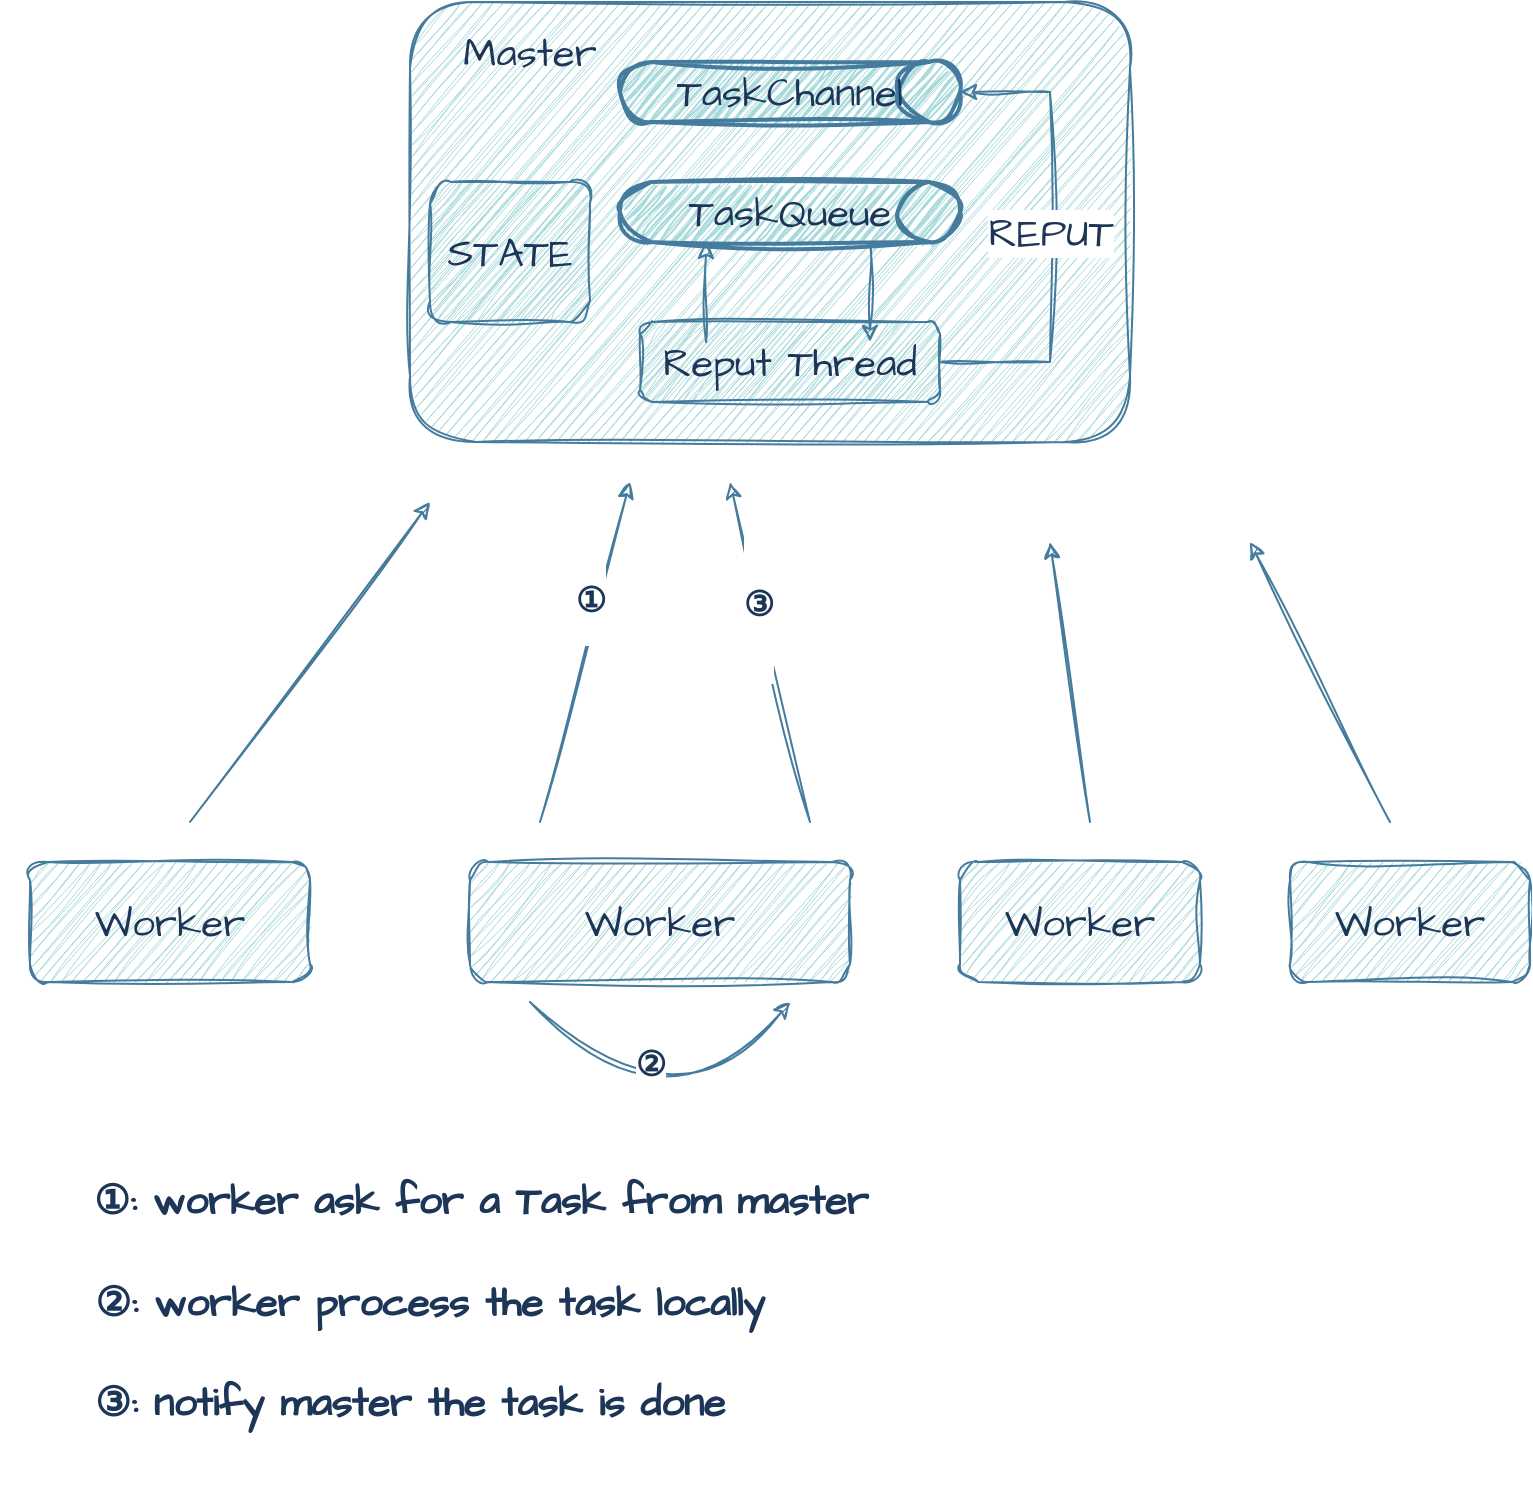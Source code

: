 <mxfile version="21.6.8" type="device">
  <diagram name="第 1 页" id="v5-lj0ooEPCEnK1Ayqrt">
    <mxGraphModel dx="1114" dy="894" grid="1" gridSize="10" guides="1" tooltips="1" connect="1" arrows="1" fold="1" page="1" pageScale="1" pageWidth="827" pageHeight="1169" math="0" shadow="0">
      <root>
        <mxCell id="0" />
        <mxCell id="1" parent="0" />
        <mxCell id="we0FFpKOKigPJUKoKnQc-2" value="" style="rounded=1;whiteSpace=wrap;html=1;sketch=1;hachureGap=4;jiggle=2;curveFitting=1;strokeColor=#457B9D;fontFamily=Architects Daughter;fontSource=https%3A%2F%2Ffonts.googleapis.com%2Fcss%3Ffamily%3DArchitects%2BDaughter;fontSize=20;fontColor=#1D3557;fillColor=#A8DADC;" vertex="1" parent="1">
          <mxGeometry x="240" y="200" width="360" height="220" as="geometry" />
        </mxCell>
        <mxCell id="we0FFpKOKigPJUKoKnQc-3" value="Worker" style="rounded=1;whiteSpace=wrap;html=1;sketch=1;hachureGap=4;jiggle=2;curveFitting=1;strokeColor=#457B9D;fontFamily=Architects Daughter;fontSource=https%3A%2F%2Ffonts.googleapis.com%2Fcss%3Ffamily%3DArchitects%2BDaughter;fontSize=20;fontColor=#1D3557;fillColor=#A8DADC;" vertex="1" parent="1">
          <mxGeometry x="50" y="630" width="140" height="60" as="geometry" />
        </mxCell>
        <mxCell id="we0FFpKOKigPJUKoKnQc-4" value="Master" style="text;html=1;strokeColor=none;fillColor=none;align=center;verticalAlign=middle;whiteSpace=wrap;rounded=0;fontSize=20;fontFamily=Architects Daughter;fontColor=#1D3557;" vertex="1" parent="1">
          <mxGeometry x="270" y="210" width="60" height="30" as="geometry" />
        </mxCell>
        <mxCell id="we0FFpKOKigPJUKoKnQc-5" value="Worker" style="rounded=1;whiteSpace=wrap;html=1;sketch=1;hachureGap=4;jiggle=2;curveFitting=1;strokeColor=#457B9D;fontFamily=Architects Daughter;fontSource=https%3A%2F%2Ffonts.googleapis.com%2Fcss%3Ffamily%3DArchitects%2BDaughter;fontSize=20;fontColor=#1D3557;fillColor=#A8DADC;" vertex="1" parent="1">
          <mxGeometry x="270" y="630" width="190" height="60" as="geometry" />
        </mxCell>
        <mxCell id="we0FFpKOKigPJUKoKnQc-6" value="Worker" style="rounded=1;whiteSpace=wrap;html=1;sketch=1;hachureGap=4;jiggle=2;curveFitting=1;strokeColor=#457B9D;fontFamily=Architects Daughter;fontSource=https%3A%2F%2Ffonts.googleapis.com%2Fcss%3Ffamily%3DArchitects%2BDaughter;fontSize=20;fontColor=#1D3557;fillColor=#A8DADC;" vertex="1" parent="1">
          <mxGeometry x="515" y="630" width="120" height="60" as="geometry" />
        </mxCell>
        <mxCell id="we0FFpKOKigPJUKoKnQc-7" value="Worker" style="rounded=1;whiteSpace=wrap;html=1;sketch=1;hachureGap=4;jiggle=2;curveFitting=1;strokeColor=#457B9D;fontFamily=Architects Daughter;fontSource=https%3A%2F%2Ffonts.googleapis.com%2Fcss%3Ffamily%3DArchitects%2BDaughter;fontSize=20;fontColor=#1D3557;fillColor=#A8DADC;" vertex="1" parent="1">
          <mxGeometry x="680" y="630" width="120" height="60" as="geometry" />
        </mxCell>
        <mxCell id="we0FFpKOKigPJUKoKnQc-16" value="TaskChannel" style="strokeWidth=2;html=1;shape=mxgraph.flowchart.direct_data;whiteSpace=wrap;sketch=1;hachureGap=4;jiggle=2;curveFitting=1;strokeColor=#457B9D;fontFamily=Architects Daughter;fontSource=https%3A%2F%2Ffonts.googleapis.com%2Fcss%3Ffamily%3DArchitects%2BDaughter;fontSize=20;fontColor=#1D3557;fillColor=#A8DADC;" vertex="1" parent="1">
          <mxGeometry x="345" y="230" width="170" height="30" as="geometry" />
        </mxCell>
        <mxCell id="we0FFpKOKigPJUKoKnQc-17" value="TaskQueue" style="strokeWidth=2;html=1;shape=mxgraph.flowchart.direct_data;whiteSpace=wrap;sketch=1;hachureGap=4;jiggle=2;curveFitting=1;strokeColor=#457B9D;fontFamily=Architects Daughter;fontSource=https%3A%2F%2Ffonts.googleapis.com%2Fcss%3Ffamily%3DArchitects%2BDaughter;fontSize=20;fontColor=#1D3557;fillColor=#A8DADC;" vertex="1" parent="1">
          <mxGeometry x="345" y="290" width="170" height="30" as="geometry" />
        </mxCell>
        <mxCell id="we0FFpKOKigPJUKoKnQc-22" style="edgeStyle=orthogonalEdgeStyle;rounded=0;sketch=1;hachureGap=4;jiggle=2;curveFitting=1;orthogonalLoop=1;jettySize=auto;html=1;entryX=1;entryY=0.5;entryDx=0;entryDy=0;entryPerimeter=0;strokeColor=#457B9D;fontFamily=Architects Daughter;fontSource=https%3A%2F%2Ffonts.googleapis.com%2Fcss%3Ffamily%3DArchitects%2BDaughter;fontSize=16;fontColor=#1D3557;fillColor=#A8DADC;" edge="1" parent="1" source="we0FFpKOKigPJUKoKnQc-18" target="we0FFpKOKigPJUKoKnQc-16">
          <mxGeometry relative="1" as="geometry">
            <Array as="points">
              <mxPoint x="560" y="380" />
              <mxPoint x="560" y="245" />
            </Array>
          </mxGeometry>
        </mxCell>
        <mxCell id="we0FFpKOKigPJUKoKnQc-23" value="REPUT" style="edgeLabel;html=1;align=center;verticalAlign=middle;resizable=0;points=[];fontSize=20;fontFamily=Architects Daughter;fontColor=#1D3557;" vertex="1" connectable="0" parent="we0FFpKOKigPJUKoKnQc-22">
          <mxGeometry x="0.027" relative="1" as="geometry">
            <mxPoint as="offset" />
          </mxGeometry>
        </mxCell>
        <mxCell id="we0FFpKOKigPJUKoKnQc-18" value="Reput Thread" style="rounded=1;whiteSpace=wrap;html=1;sketch=1;hachureGap=4;jiggle=2;curveFitting=1;strokeColor=#457B9D;fontFamily=Architects Daughter;fontSource=https%3A%2F%2Ffonts.googleapis.com%2Fcss%3Ffamily%3DArchitects%2BDaughter;fontSize=20;fontColor=#1D3557;fillColor=#A8DADC;" vertex="1" parent="1">
          <mxGeometry x="355" y="360" width="150" height="40" as="geometry" />
        </mxCell>
        <mxCell id="we0FFpKOKigPJUKoKnQc-19" value="" style="endArrow=classic;html=1;rounded=0;sketch=1;hachureGap=4;jiggle=2;curveFitting=1;strokeColor=#457B9D;fontFamily=Architects Daughter;fontSource=https%3A%2F%2Ffonts.googleapis.com%2Fcss%3Ffamily%3DArchitects%2BDaughter;fontSize=16;fontColor=#1D3557;fillColor=#A8DADC;horizontal=0;" edge="1" parent="1">
          <mxGeometry width="50" height="50" relative="1" as="geometry">
            <mxPoint x="388" y="370" as="sourcePoint" />
            <mxPoint x="388" y="320" as="targetPoint" />
          </mxGeometry>
        </mxCell>
        <mxCell id="we0FFpKOKigPJUKoKnQc-21" value="" style="endArrow=classic;html=1;rounded=0;sketch=1;hachureGap=4;jiggle=2;curveFitting=1;strokeColor=#457B9D;fontFamily=Architects Daughter;fontSource=https%3A%2F%2Ffonts.googleapis.com%2Fcss%3Ffamily%3DArchitects%2BDaughter;fontSize=16;fontColor=#1D3557;fillColor=#A8DADC;" edge="1" parent="1">
          <mxGeometry width="50" height="50" relative="1" as="geometry">
            <mxPoint x="470" y="320" as="sourcePoint" />
            <mxPoint x="470" y="370" as="targetPoint" />
          </mxGeometry>
        </mxCell>
        <mxCell id="we0FFpKOKigPJUKoKnQc-24" value="STATE" style="rounded=1;whiteSpace=wrap;html=1;sketch=1;hachureGap=4;jiggle=2;curveFitting=1;strokeColor=#457B9D;fontFamily=Architects Daughter;fontSource=https%3A%2F%2Ffonts.googleapis.com%2Fcss%3Ffamily%3DArchitects%2BDaughter;fontSize=20;fontColor=#1D3557;fillColor=#A8DADC;" vertex="1" parent="1">
          <mxGeometry x="250" y="290" width="80" height="70" as="geometry" />
        </mxCell>
        <mxCell id="we0FFpKOKigPJUKoKnQc-28" value="" style="endArrow=classic;html=1;rounded=0;sketch=1;hachureGap=4;jiggle=2;curveFitting=1;strokeColor=#457B9D;fontFamily=Architects Daughter;fontSource=https%3A%2F%2Ffonts.googleapis.com%2Fcss%3Ffamily%3DArchitects%2BDaughter;fontSize=16;fontColor=#1D3557;fillColor=#A8DADC;" edge="1" parent="1">
          <mxGeometry width="50" height="50" relative="1" as="geometry">
            <mxPoint x="305" y="610" as="sourcePoint" />
            <mxPoint x="350" y="440" as="targetPoint" />
          </mxGeometry>
        </mxCell>
        <mxCell id="we0FFpKOKigPJUKoKnQc-33" value="&lt;h1 style=&quot;font-size: 17px;&quot;&gt;①&lt;/h1&gt;" style="edgeLabel;html=1;align=center;verticalAlign=middle;resizable=0;points=[];fontSize=17;fontFamily=Architects Daughter;fontColor=#1D3557;" vertex="1" connectable="0" parent="we0FFpKOKigPJUKoKnQc-28">
          <mxGeometry x="0.283" y="4" relative="1" as="geometry">
            <mxPoint as="offset" />
          </mxGeometry>
        </mxCell>
        <mxCell id="we0FFpKOKigPJUKoKnQc-29" value="" style="endArrow=classic;html=1;rounded=0;sketch=1;hachureGap=4;jiggle=2;curveFitting=1;strokeColor=#457B9D;fontFamily=Architects Daughter;fontSource=https%3A%2F%2Ffonts.googleapis.com%2Fcss%3Ffamily%3DArchitects%2BDaughter;fontSize=16;fontColor=#1D3557;fillColor=#A8DADC;" edge="1" parent="1">
          <mxGeometry width="50" height="50" relative="1" as="geometry">
            <mxPoint x="580" y="610" as="sourcePoint" />
            <mxPoint x="560" y="470" as="targetPoint" />
          </mxGeometry>
        </mxCell>
        <mxCell id="we0FFpKOKigPJUKoKnQc-30" value="" style="endArrow=classic;html=1;rounded=0;sketch=1;hachureGap=4;jiggle=2;curveFitting=1;strokeColor=#457B9D;fontFamily=Architects Daughter;fontSource=https%3A%2F%2Ffonts.googleapis.com%2Fcss%3Ffamily%3DArchitects%2BDaughter;fontSize=16;fontColor=#1D3557;fillColor=#A8DADC;" edge="1" parent="1">
          <mxGeometry width="50" height="50" relative="1" as="geometry">
            <mxPoint x="730" y="610" as="sourcePoint" />
            <mxPoint x="660" y="470" as="targetPoint" />
          </mxGeometry>
        </mxCell>
        <mxCell id="we0FFpKOKigPJUKoKnQc-31" value="" style="endArrow=classic;html=1;rounded=0;sketch=1;hachureGap=4;jiggle=2;curveFitting=1;strokeColor=#457B9D;fontFamily=Architects Daughter;fontSource=https%3A%2F%2Ffonts.googleapis.com%2Fcss%3Ffamily%3DArchitects%2BDaughter;fontSize=16;fontColor=#1D3557;fillColor=#A8DADC;" edge="1" parent="1">
          <mxGeometry width="50" height="50" relative="1" as="geometry">
            <mxPoint x="130" y="610" as="sourcePoint" />
            <mxPoint x="250" y="450" as="targetPoint" />
          </mxGeometry>
        </mxCell>
        <mxCell id="we0FFpKOKigPJUKoKnQc-34" value="" style="endArrow=classic;html=1;rounded=0;sketch=1;hachureGap=4;jiggle=2;curveFitting=1;strokeColor=#457B9D;fontFamily=Architects Daughter;fontSource=https%3A%2F%2Ffonts.googleapis.com%2Fcss%3Ffamily%3DArchitects%2BDaughter;fontSize=16;fontColor=#1D3557;fillColor=#A8DADC;" edge="1" parent="1">
          <mxGeometry width="50" height="50" relative="1" as="geometry">
            <mxPoint x="440" y="610" as="sourcePoint" />
            <mxPoint x="400" y="440" as="targetPoint" />
          </mxGeometry>
        </mxCell>
        <mxCell id="we0FFpKOKigPJUKoKnQc-35" value="&lt;h1&gt;&lt;font style=&quot;font-size: 17px;&quot;&gt;③&lt;/font&gt;&lt;/h1&gt;" style="edgeLabel;html=1;align=center;verticalAlign=middle;resizable=0;points=[];fontSize=17;fontFamily=Architects Daughter;fontColor=#1D3557;" vertex="1" connectable="0" parent="we0FFpKOKigPJUKoKnQc-34">
          <mxGeometry x="0.33" relative="1" as="geometry">
            <mxPoint as="offset" />
          </mxGeometry>
        </mxCell>
        <mxCell id="we0FFpKOKigPJUKoKnQc-36" value="" style="curved=1;endArrow=classic;html=1;rounded=0;sketch=1;hachureGap=4;jiggle=2;curveFitting=1;strokeColor=#457B9D;fontFamily=Architects Daughter;fontSource=https%3A%2F%2Ffonts.googleapis.com%2Fcss%3Ffamily%3DArchitects%2BDaughter;fontSize=16;fontColor=#1D3557;fillColor=#A8DADC;" edge="1" parent="1">
          <mxGeometry width="50" height="50" relative="1" as="geometry">
            <mxPoint x="300" y="700" as="sourcePoint" />
            <mxPoint x="430" y="700" as="targetPoint" />
            <Array as="points">
              <mxPoint x="370" y="770" />
            </Array>
          </mxGeometry>
        </mxCell>
        <mxCell id="we0FFpKOKigPJUKoKnQc-38" value="&lt;h1 style=&quot;border-color: var(--border-color); font-size: 17px;&quot;&gt;②&lt;/h1&gt;" style="edgeLabel;html=1;align=center;verticalAlign=middle;resizable=0;points=[];fontSize=20;fontFamily=Architects Daughter;fontColor=#1D3557;" vertex="1" connectable="0" parent="we0FFpKOKigPJUKoKnQc-36">
          <mxGeometry x="-0.32" y="20" relative="1" as="geometry">
            <mxPoint as="offset" />
          </mxGeometry>
        </mxCell>
        <mxCell id="we0FFpKOKigPJUKoKnQc-39" value="&lt;h1 style=&quot;text-align: justify; font-size: 39px;&quot;&gt;&lt;font style=&quot;font-size: 20px;&quot;&gt;①: worker ask for a Task from master&lt;/font&gt;&lt;/h1&gt;" style="text;html=1;strokeColor=none;fillColor=none;align=left;verticalAlign=middle;whiteSpace=wrap;rounded=0;fontSize=20;fontFamily=Architects Daughter;fontColor=#1D3557;" vertex="1" parent="1">
          <mxGeometry x="80" y="780" width="460" height="30" as="geometry" />
        </mxCell>
        <mxCell id="we0FFpKOKigPJUKoKnQc-40" value="&lt;h1 style=&quot;border-color: var(--border-color); text-align: justify;&quot;&gt;&lt;font style=&quot;border-color: var(--border-color); font-size: 20px;&quot;&gt;②: worker process the task locally&lt;/font&gt;&lt;/h1&gt;" style="text;html=1;strokeColor=none;fillColor=none;align=center;verticalAlign=middle;whiteSpace=wrap;rounded=0;fontSize=20;fontFamily=Architects Daughter;fontColor=#1D3557;" vertex="1" parent="1">
          <mxGeometry x="45" y="830" width="410" height="30" as="geometry" />
        </mxCell>
        <mxCell id="we0FFpKOKigPJUKoKnQc-42" value="&lt;h1 style=&quot;border-color: var(--border-color); text-align: justify;&quot;&gt;&lt;font style=&quot;border-color: var(--border-color); font-size: 20px;&quot;&gt;③: notify master the task is done&lt;/font&gt;&lt;/h1&gt;" style="text;html=1;strokeColor=none;fillColor=none;align=center;verticalAlign=middle;whiteSpace=wrap;rounded=0;fontSize=20;fontFamily=Architects Daughter;fontColor=#1D3557;" vertex="1" parent="1">
          <mxGeometry x="35" y="880" width="410" height="30" as="geometry" />
        </mxCell>
      </root>
    </mxGraphModel>
  </diagram>
</mxfile>
